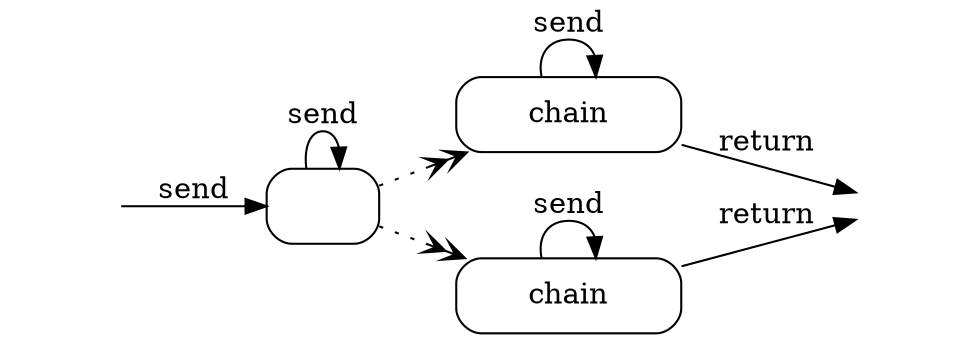     digraph g {
        graph [rankdir=LR]
        compound=true;
        a1 [shape=box, style=rounded, label=""];
        a1 -> a1 [label=send];
        chain_a [shape=box, style=rounded, label=chain, width=1.5];
        chain_a -> chain_a [label=send];
        chain_b [shape=box, style=rounded, label=chain, width=1.5];
        chain_b -> chain_b [label=send];
        in, out [style=invis]
        in -> a1 [label=send]
        a1 -> chain_a [style=dotted, arrowhead="veevee", lhead=cluster_c]
        a1 -> chain_b [style=dotted, arrowhead="veevee", lhead=cluster_b]
        chain_a -> out [label=return, ltail=cluster_b]
        chain_b -> out [label=return, ltail=cluster_c]
    }
